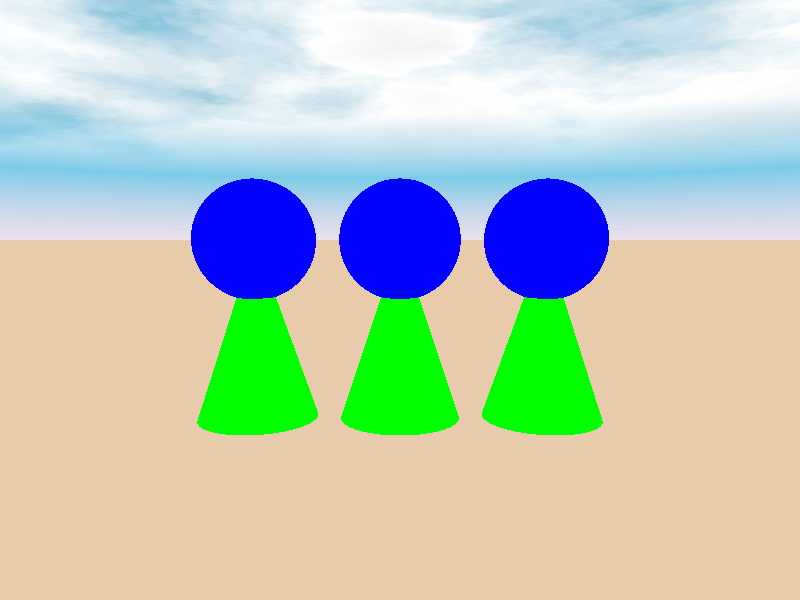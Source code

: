 // 4_object1.pov
#include "colors.inc"  
#include "skies.inc"
     
sky_sphere{
 S_Cloud2
}     
plane {
  y, -1
  pigment { color rgb <0.8,0.6,0.4> }
}  

camera {
  location  <0.0, 1.0, -5.0>
  look_at   <0.0, 0.5,  0.0>
}
    
    
light_source {
  <150, 150, -150>
  color rgb 1.0
}
    
    
#declare MyObj =
  union {
    sphere { <0, 0, 0>, 0.5 
      pigment { Blue }
      translate <0, 1, 0>
    }

    cone { <0, -0.5, 0>, 0.5, <0, 1, 0>, 0 
      pigment { Green }
    }
  }
    
    
    
object { MyObj }  
object { MyObj translate <-1.2, 0, 0> }
object { MyObj translate < 1.2, 0, 0> }